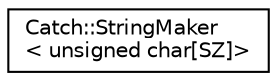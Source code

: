 digraph "Graphical Class Hierarchy"
{
  edge [fontname="Helvetica",fontsize="10",labelfontname="Helvetica",labelfontsize="10"];
  node [fontname="Helvetica",fontsize="10",shape=record];
  rankdir="LR";
  Node0 [label="Catch::StringMaker\l\< unsigned char[SZ]\>",height=0.2,width=0.4,color="black", fillcolor="white", style="filled",URL="$structCatch_1_1StringMaker_3_01unsigned_01char[SZ]_4.html"];
}
